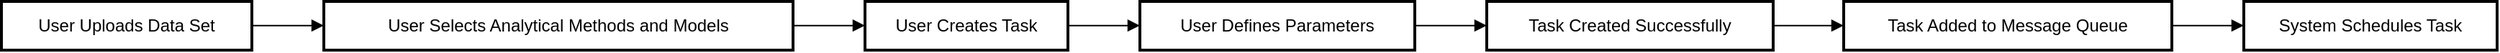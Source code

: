 <mxfile version="21.6.1" type="github">
  <diagram name="Page-1" id="t3GQ9x7-NfhEKVi6-G_K">
    <mxGraphModel>
      <root>
        <mxCell id="0" />
        <mxCell id="1" parent="0" />
        <mxCell id="2" value="User Uploads Data Set" style="whiteSpace=wrap;strokeWidth=2;" vertex="1" parent="1">
          <mxGeometry width="174" height="34" as="geometry" />
        </mxCell>
        <mxCell id="3" value="User Selects Analytical Methods and Models" style="whiteSpace=wrap;strokeWidth=2;" vertex="1" parent="1">
          <mxGeometry x="224" width="326" height="34" as="geometry" />
        </mxCell>
        <mxCell id="4" value="User Creates Task" style="whiteSpace=wrap;strokeWidth=2;" vertex="1" parent="1">
          <mxGeometry x="600" width="141" height="34" as="geometry" />
        </mxCell>
        <mxCell id="5" value="User Defines Parameters" style="whiteSpace=wrap;strokeWidth=2;" vertex="1" parent="1">
          <mxGeometry x="791" width="191" height="34" as="geometry" />
        </mxCell>
        <mxCell id="6" value="Task Created Successfully" style="whiteSpace=wrap;strokeWidth=2;" vertex="1" parent="1">
          <mxGeometry x="1032" width="199" height="34" as="geometry" />
        </mxCell>
        <mxCell id="7" value="Task Added to Message Queue" style="whiteSpace=wrap;strokeWidth=2;" vertex="1" parent="1">
          <mxGeometry x="1280" width="228" height="34" as="geometry" />
        </mxCell>
        <mxCell id="8" value="System Schedules Task" style="whiteSpace=wrap;strokeWidth=2;" vertex="1" parent="1">
          <mxGeometry x="1558" width="176" height="34" as="geometry" />
        </mxCell>
        <mxCell id="9" value="" style="curved=1;startArrow=none;endArrow=block;exitX=0.998;exitY=0.495;entryX=-0.001;entryY=0.495;" edge="1" parent="1" source="2" target="3">
          <mxGeometry relative="1" as="geometry">
            <Array as="points" />
          </mxGeometry>
        </mxCell>
        <mxCell id="10" value="" style="curved=1;startArrow=none;endArrow=block;exitX=0.999;exitY=0.495;entryX=-0.003;entryY=0.495;" edge="1" parent="1" source="3" target="4">
          <mxGeometry relative="1" as="geometry">
            <Array as="points" />
          </mxGeometry>
        </mxCell>
        <mxCell id="11" value="" style="curved=1;startArrow=none;endArrow=block;exitX=1.001;exitY=0.495;entryX=0.001;entryY=0.495;" edge="1" parent="1" source="4" target="5">
          <mxGeometry relative="1" as="geometry">
            <Array as="points" />
          </mxGeometry>
        </mxCell>
        <mxCell id="12" value="" style="curved=1;startArrow=none;endArrow=block;exitX=0.998;exitY=0.495;entryX=-0.002;entryY=0.495;" edge="1" parent="1" source="5" target="6">
          <mxGeometry relative="1" as="geometry">
            <Array as="points" />
          </mxGeometry>
        </mxCell>
        <mxCell id="13" value="" style="curved=1;startArrow=none;endArrow=block;exitX=0.996;exitY=0.495;entryX=0.001;entryY=0.495;" edge="1" parent="1" source="6" target="7">
          <mxGeometry relative="1" as="geometry">
            <Array as="points" />
          </mxGeometry>
        </mxCell>
        <mxCell id="14" value="" style="curved=1;startArrow=none;endArrow=block;exitX=1.001;exitY=0.495;entryX=0.002;entryY=0.495;" edge="1" parent="1" source="7" target="8">
          <mxGeometry relative="1" as="geometry">
            <Array as="points" />
          </mxGeometry>
        </mxCell>
      </root>
    </mxGraphModel>
  </diagram>
</mxfile>
